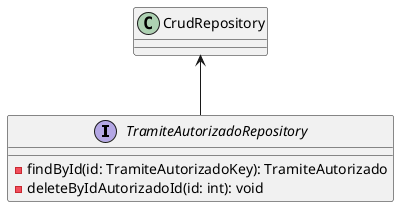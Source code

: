 @startuml TramiteAutorizadoRepository
interface TramiteAutorizadoRepository {
- findById(id: TramiteAutorizadoKey): TramiteAutorizado
- deleteByIdAutorizadoId(id: int): void
}
CrudRepository <-- TramiteAutorizadoRepository
@enduml